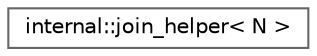 digraph "类继承关系图"
{
 // LATEX_PDF_SIZE
  bgcolor="transparent";
  edge [fontname=Helvetica,fontsize=10,labelfontname=Helvetica,labelfontsize=10];
  node [fontname=Helvetica,fontsize=10,shape=box,height=0.2,width=0.4];
  rankdir="LR";
  Node0 [id="Node000000",label="internal::join_helper\< N \>",height=0.2,width=0.4,color="grey40", fillcolor="white", style="filled",URL="$structinternal_1_1join__helper.html",tooltip=" "];
}
